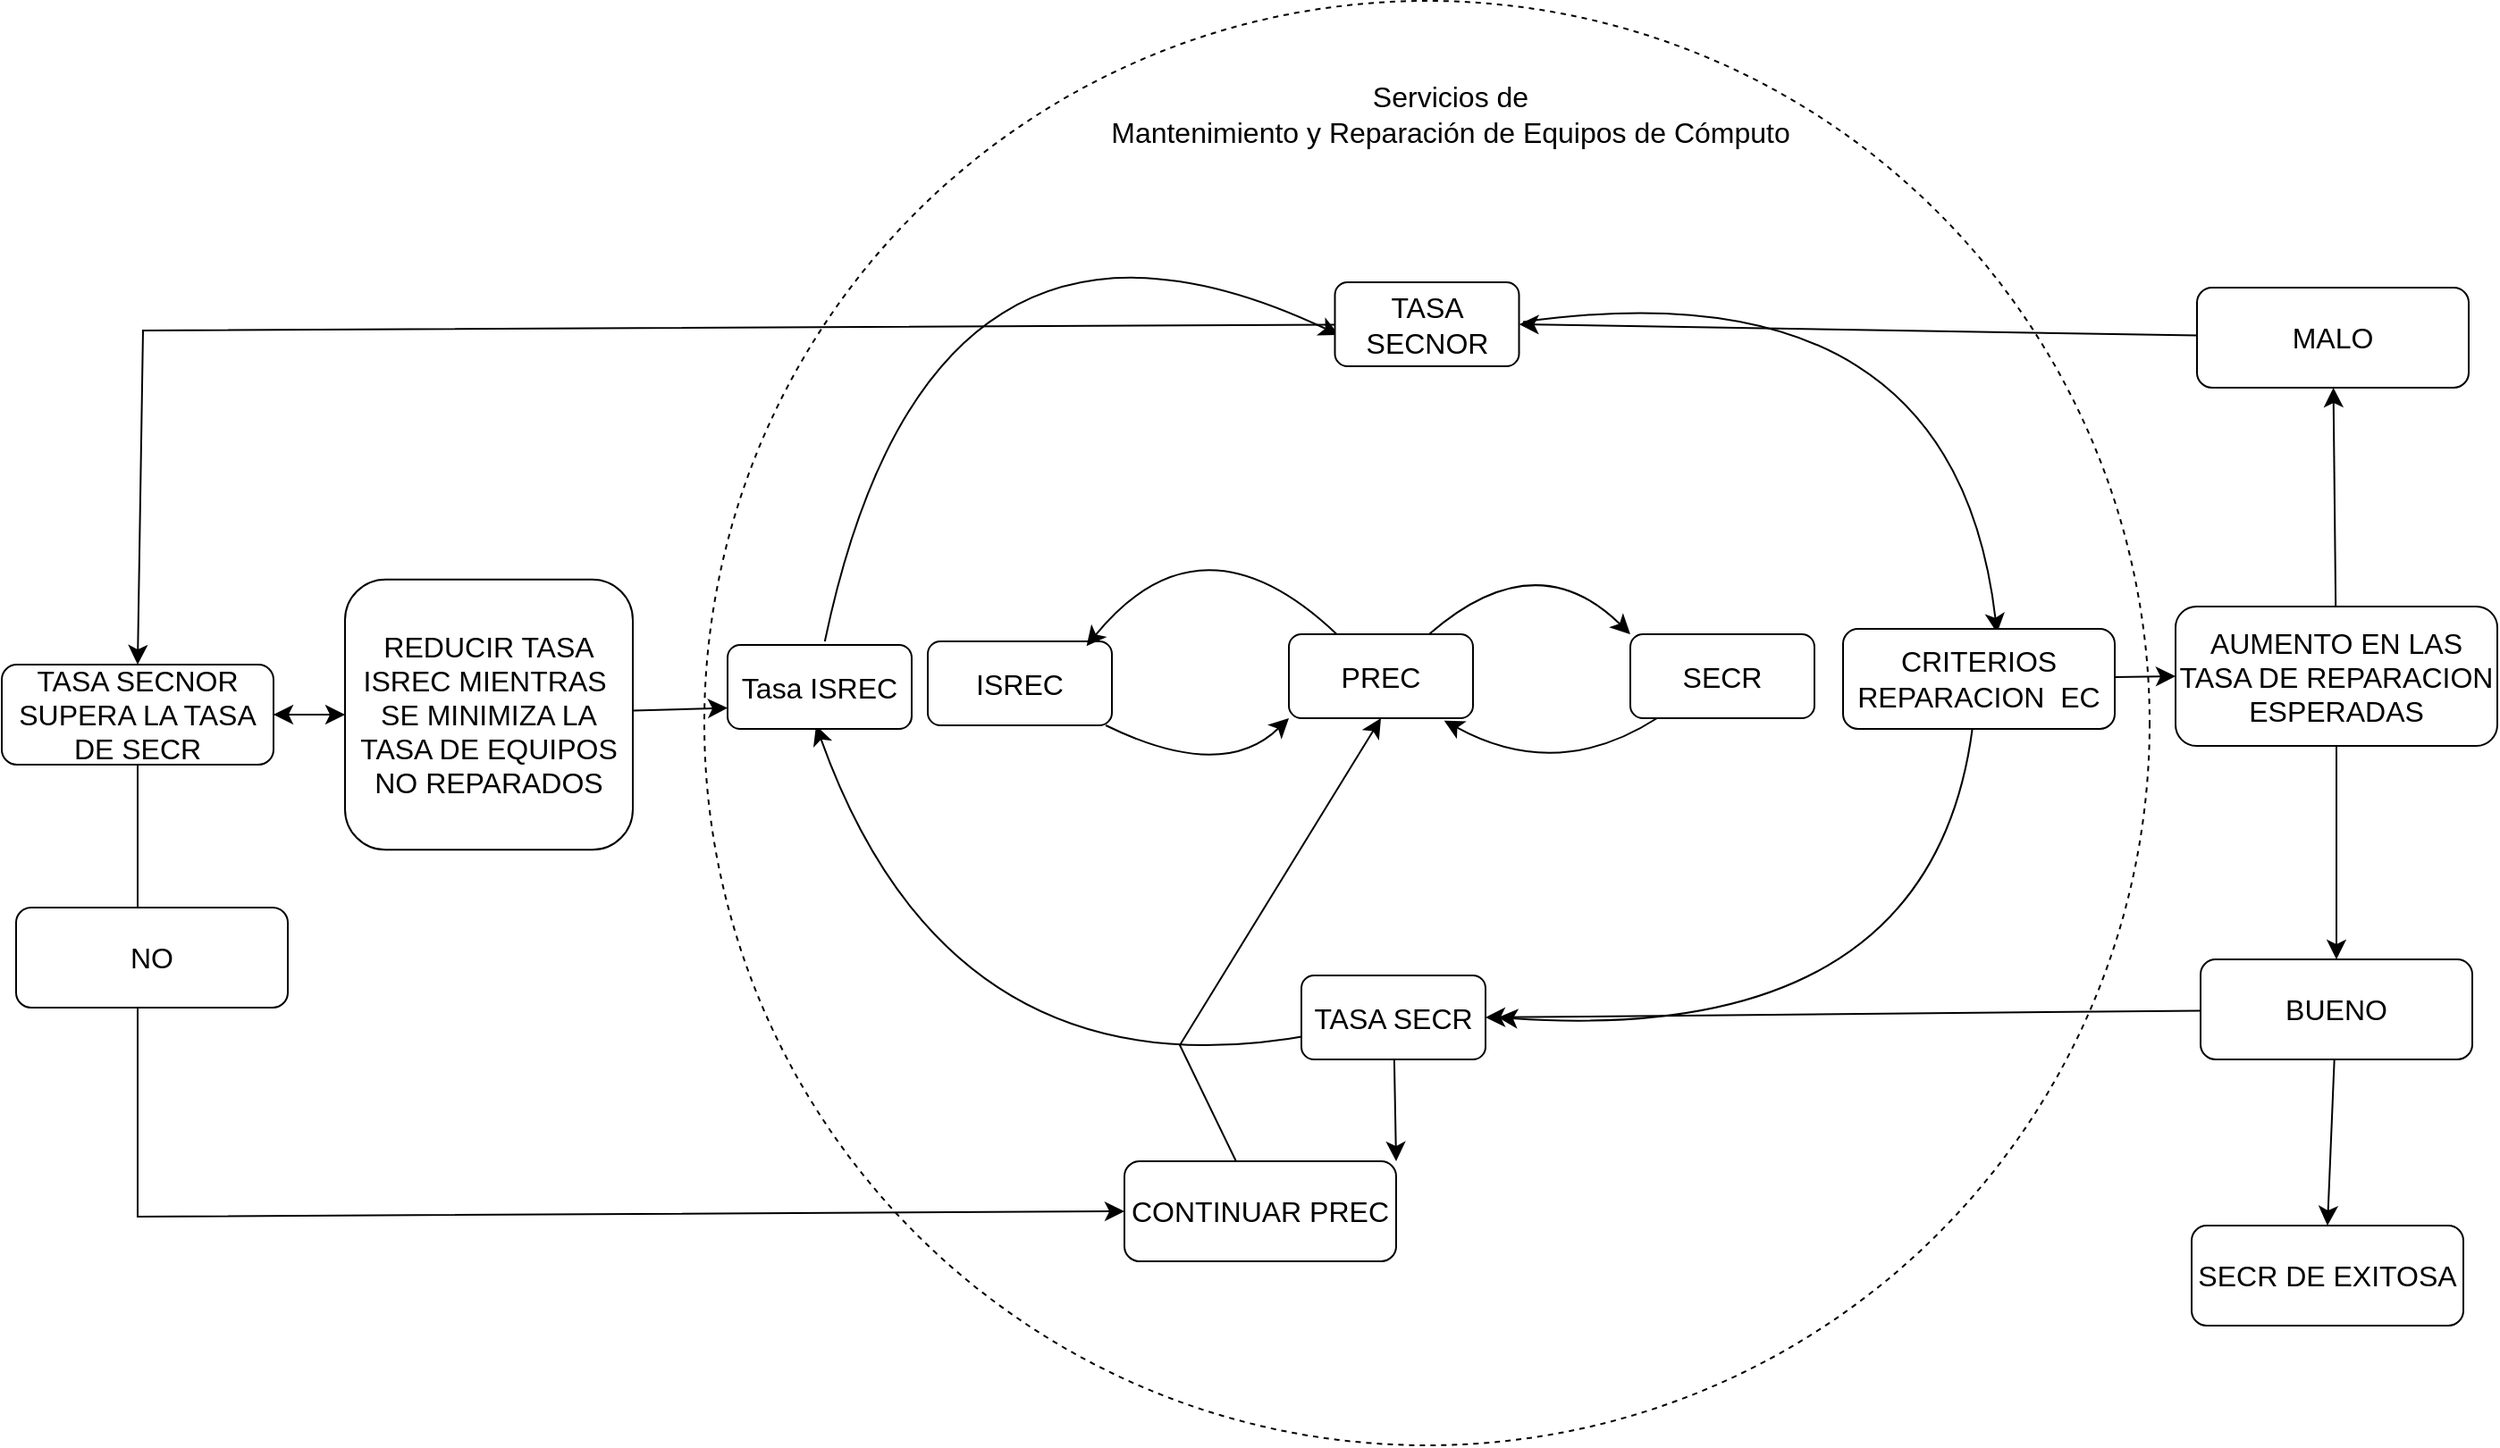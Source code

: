 <mxfile version="21.7.2" type="github" pages="2">
  <diagram name="Página-1" id="r3wywVz4yK5JfZALr3Rn">
    <mxGraphModel dx="2046" dy="1133" grid="0" gridSize="10" guides="1" tooltips="1" connect="1" arrows="1" fold="1" page="0" pageScale="1" pageWidth="827" pageHeight="1169" math="0" shadow="0">
      <root>
        <mxCell id="0" />
        <mxCell id="1" parent="0" />
        <mxCell id="5pueT0lu1OVvBLg2bh8u-1" value="" style="ellipse;whiteSpace=wrap;html=1;aspect=fixed;fontSize=16;dashed=1;" vertex="1" parent="1">
          <mxGeometry x="-285" y="-42.5" width="808.5" height="808.5" as="geometry" />
        </mxCell>
        <mxCell id="5pueT0lu1OVvBLg2bh8u-6" style="edgeStyle=none;curved=1;rounded=0;orthogonalLoop=1;jettySize=auto;html=1;entryX=0;entryY=1;entryDx=0;entryDy=0;fontSize=12;startSize=8;endSize=8;" edge="1" parent="1" source="5pueT0lu1OVvBLg2bh8u-2" target="5pueT0lu1OVvBLg2bh8u-4">
          <mxGeometry relative="1" as="geometry">
            <Array as="points">
              <mxPoint x="5" y="395" />
            </Array>
          </mxGeometry>
        </mxCell>
        <mxCell id="5pueT0lu1OVvBLg2bh8u-2" value="ISREC" style="rounded=1;whiteSpace=wrap;html=1;fontSize=16;" vertex="1" parent="1">
          <mxGeometry x="-160" y="316" width="103" height="47" as="geometry" />
        </mxCell>
        <mxCell id="5pueT0lu1OVvBLg2bh8u-8" style="edgeStyle=none;curved=1;rounded=0;orthogonalLoop=1;jettySize=auto;html=1;entryX=0.843;entryY=1.028;entryDx=0;entryDy=0;entryPerimeter=0;fontSize=12;startSize=8;endSize=8;" edge="1" parent="1" source="5pueT0lu1OVvBLg2bh8u-3" target="5pueT0lu1OVvBLg2bh8u-4">
          <mxGeometry relative="1" as="geometry">
            <Array as="points">
              <mxPoint x="192" y="395" />
            </Array>
          </mxGeometry>
        </mxCell>
        <mxCell id="5pueT0lu1OVvBLg2bh8u-3" value="SECR" style="rounded=1;whiteSpace=wrap;html=1;fontSize=16;" vertex="1" parent="1">
          <mxGeometry x="233" y="312" width="103" height="47" as="geometry" />
        </mxCell>
        <mxCell id="5pueT0lu1OVvBLg2bh8u-5" style="edgeStyle=none;curved=1;rounded=0;orthogonalLoop=1;jettySize=auto;html=1;entryX=0.862;entryY=0.057;entryDx=0;entryDy=0;entryPerimeter=0;fontSize=12;startSize=8;endSize=8;" edge="1" parent="1" source="5pueT0lu1OVvBLg2bh8u-4" target="5pueT0lu1OVvBLg2bh8u-2">
          <mxGeometry relative="1" as="geometry">
            <Array as="points">
              <mxPoint x="-7" y="240" />
            </Array>
          </mxGeometry>
        </mxCell>
        <mxCell id="5pueT0lu1OVvBLg2bh8u-7" style="edgeStyle=none;curved=1;rounded=0;orthogonalLoop=1;jettySize=auto;html=1;entryX=0;entryY=0;entryDx=0;entryDy=0;fontSize=12;startSize=8;endSize=8;" edge="1" parent="1" source="5pueT0lu1OVvBLg2bh8u-4" target="5pueT0lu1OVvBLg2bh8u-3">
          <mxGeometry relative="1" as="geometry">
            <Array as="points">
              <mxPoint x="180" y="260" />
            </Array>
          </mxGeometry>
        </mxCell>
        <mxCell id="5pueT0lu1OVvBLg2bh8u-4" value="PREC" style="rounded=1;whiteSpace=wrap;html=1;fontSize=16;" vertex="1" parent="1">
          <mxGeometry x="42" y="312" width="103" height="47" as="geometry" />
        </mxCell>
        <mxCell id="JMTsrlxDNgS4ko7KC8qy-6" style="edgeStyle=none;curved=1;rounded=0;orthogonalLoop=1;jettySize=auto;html=1;entryX=0;entryY=0.5;entryDx=0;entryDy=0;fontSize=12;startSize=8;endSize=8;" edge="1" parent="1">
          <mxGeometry relative="1" as="geometry">
            <mxPoint x="-217.583" y="316" as="sourcePoint" />
            <mxPoint x="70" y="144.5" as="targetPoint" />
            <Array as="points">
              <mxPoint x="-159" y="36" />
            </Array>
          </mxGeometry>
        </mxCell>
        <mxCell id="JMTsrlxDNgS4ko7KC8qy-7" style="edgeStyle=none;curved=1;rounded=0;orthogonalLoop=1;jettySize=auto;html=1;entryX=0.567;entryY=0.041;entryDx=0;entryDy=0;entryPerimeter=0;fontSize=12;startSize=8;endSize=8;" edge="1" parent="1" target="JMTsrlxDNgS4ko7KC8qy-3">
          <mxGeometry relative="1" as="geometry">
            <mxPoint x="173" y="137.193" as="sourcePoint" />
            <Array as="points">
              <mxPoint x="414" y="103" />
            </Array>
          </mxGeometry>
        </mxCell>
        <mxCell id="JMTsrlxDNgS4ko7KC8qy-10" style="edgeStyle=none;orthogonalLoop=1;jettySize=auto;html=1;entryX=0.5;entryY=1;entryDx=0;entryDy=0;fontSize=12;startSize=8;endSize=8;curved=1;" edge="1" parent="1">
          <mxGeometry relative="1" as="geometry">
            <mxPoint x="56" y="536.112" as="sourcePoint" />
            <mxPoint x="-222.5" y="363" as="targetPoint" />
            <Array as="points">
              <mxPoint x="-147" y="574" />
            </Array>
          </mxGeometry>
        </mxCell>
        <mxCell id="JMTsrlxDNgS4ko7KC8qy-9" style="edgeStyle=none;curved=1;rounded=0;orthogonalLoop=1;jettySize=auto;html=1;entryX=1;entryY=0.5;entryDx=0;entryDy=0;fontSize=12;startSize=8;endSize=8;" edge="1" parent="1" source="JMTsrlxDNgS4ko7KC8qy-3">
          <mxGeometry relative="1" as="geometry">
            <mxPoint x="159" y="526.5" as="targetPoint" />
            <Array as="points">
              <mxPoint x="401" y="543" />
            </Array>
          </mxGeometry>
        </mxCell>
        <mxCell id="JMTsrlxDNgS4ko7KC8qy-34" style="edgeStyle=none;curved=1;rounded=0;orthogonalLoop=1;jettySize=auto;html=1;entryX=0;entryY=0.5;entryDx=0;entryDy=0;fontSize=12;startSize=8;endSize=8;" edge="1" parent="1" source="JMTsrlxDNgS4ko7KC8qy-3" target="JMTsrlxDNgS4ko7KC8qy-16">
          <mxGeometry relative="1" as="geometry" />
        </mxCell>
        <mxCell id="JMTsrlxDNgS4ko7KC8qy-3" value="CRITERIOS REPARACION&amp;nbsp; EC" style="rounded=1;whiteSpace=wrap;html=1;fontSize=16;" vertex="1" parent="1">
          <mxGeometry x="352" y="309" width="152" height="56" as="geometry" />
        </mxCell>
        <mxCell id="JMTsrlxDNgS4ko7KC8qy-5" value="Servicios de &lt;br&gt;Mantenimiento y Reparación de Equipos de Cómputo" style="text;html=1;strokeColor=none;fillColor=none;align=center;verticalAlign=middle;whiteSpace=wrap;rounded=0;fontSize=16;" vertex="1" parent="1">
          <mxGeometry x="-74" y="6" width="412.75" height="30" as="geometry" />
        </mxCell>
        <mxCell id="JMTsrlxDNgS4ko7KC8qy-20" style="edgeStyle=none;rounded=0;orthogonalLoop=1;jettySize=auto;html=1;entryX=0.5;entryY=0;entryDx=0;entryDy=0;fontSize=12;startSize=8;endSize=8;" edge="1" parent="1" source="JMTsrlxDNgS4ko7KC8qy-11" target="JMTsrlxDNgS4ko7KC8qy-18">
          <mxGeometry relative="1" as="geometry">
            <Array as="points">
              <mxPoint x="-599" y="142" />
            </Array>
          </mxGeometry>
        </mxCell>
        <mxCell id="JMTsrlxDNgS4ko7KC8qy-11" value="TASA SECNOR" style="rounded=1;whiteSpace=wrap;html=1;fontSize=16;" vertex="1" parent="1">
          <mxGeometry x="67.75" y="115" width="103" height="47" as="geometry" />
        </mxCell>
        <mxCell id="JMTsrlxDNgS4ko7KC8qy-12" value="Tasa ISREC" style="rounded=1;whiteSpace=wrap;html=1;fontSize=16;" vertex="1" parent="1">
          <mxGeometry x="-272" y="318" width="103" height="47" as="geometry" />
        </mxCell>
        <mxCell id="JMTsrlxDNgS4ko7KC8qy-30" style="edgeStyle=none;curved=1;rounded=0;orthogonalLoop=1;jettySize=auto;html=1;entryX=1;entryY=0;entryDx=0;entryDy=0;fontSize=12;startSize=8;endSize=8;" edge="1" parent="1" source="JMTsrlxDNgS4ko7KC8qy-13" target="JMTsrlxDNgS4ko7KC8qy-23">
          <mxGeometry relative="1" as="geometry" />
        </mxCell>
        <mxCell id="JMTsrlxDNgS4ko7KC8qy-13" value="TASA SECR" style="rounded=1;whiteSpace=wrap;html=1;fontSize=16;" vertex="1" parent="1">
          <mxGeometry x="49" y="503" width="103" height="47" as="geometry" />
        </mxCell>
        <mxCell id="JMTsrlxDNgS4ko7KC8qy-28" style="edgeStyle=none;curved=1;rounded=0;orthogonalLoop=1;jettySize=auto;html=1;entryX=1;entryY=0.5;entryDx=0;entryDy=0;fontSize=12;startSize=8;endSize=8;" edge="1" parent="1" source="JMTsrlxDNgS4ko7KC8qy-14" target="JMTsrlxDNgS4ko7KC8qy-13">
          <mxGeometry relative="1" as="geometry" />
        </mxCell>
        <mxCell id="5Q_ivhckvNKKTWfr3H9B-2" style="edgeStyle=none;curved=1;rounded=0;orthogonalLoop=1;jettySize=auto;html=1;entryX=0.5;entryY=0;entryDx=0;entryDy=0;fontSize=12;startSize=8;endSize=8;" edge="1" parent="1" source="JMTsrlxDNgS4ko7KC8qy-14" target="5Q_ivhckvNKKTWfr3H9B-1">
          <mxGeometry relative="1" as="geometry" />
        </mxCell>
        <mxCell id="JMTsrlxDNgS4ko7KC8qy-14" value="BUENO" style="rounded=1;whiteSpace=wrap;html=1;fontSize=16;" vertex="1" parent="1">
          <mxGeometry x="552" y="494" width="152" height="56" as="geometry" />
        </mxCell>
        <mxCell id="JMTsrlxDNgS4ko7KC8qy-17" style="edgeStyle=none;curved=1;rounded=0;orthogonalLoop=1;jettySize=auto;html=1;entryX=1;entryY=0.5;entryDx=0;entryDy=0;fontSize=12;startSize=8;endSize=8;" edge="1" parent="1" source="JMTsrlxDNgS4ko7KC8qy-15" target="JMTsrlxDNgS4ko7KC8qy-11">
          <mxGeometry relative="1" as="geometry" />
        </mxCell>
        <mxCell id="JMTsrlxDNgS4ko7KC8qy-15" value="MALO" style="rounded=1;whiteSpace=wrap;html=1;fontSize=16;" vertex="1" parent="1">
          <mxGeometry x="550" y="118" width="152" height="56" as="geometry" />
        </mxCell>
        <mxCell id="JMTsrlxDNgS4ko7KC8qy-21" style="edgeStyle=none;curved=1;rounded=0;orthogonalLoop=1;jettySize=auto;html=1;fontSize=12;startSize=8;endSize=8;" edge="1" parent="1" source="JMTsrlxDNgS4ko7KC8qy-16" target="JMTsrlxDNgS4ko7KC8qy-15">
          <mxGeometry relative="1" as="geometry" />
        </mxCell>
        <mxCell id="JMTsrlxDNgS4ko7KC8qy-22" style="edgeStyle=none;curved=1;rounded=0;orthogonalLoop=1;jettySize=auto;html=1;entryX=0.5;entryY=0;entryDx=0;entryDy=0;fontSize=12;startSize=8;endSize=8;" edge="1" parent="1" source="JMTsrlxDNgS4ko7KC8qy-16" target="JMTsrlxDNgS4ko7KC8qy-14">
          <mxGeometry relative="1" as="geometry" />
        </mxCell>
        <mxCell id="JMTsrlxDNgS4ko7KC8qy-16" value="AUMENTO EN LAS TASA DE REPARACION ESPERADAS" style="rounded=1;whiteSpace=wrap;html=1;fontSize=16;" vertex="1" parent="1">
          <mxGeometry x="538" y="296.5" width="180" height="78" as="geometry" />
        </mxCell>
        <mxCell id="JMTsrlxDNgS4ko7KC8qy-25" style="edgeStyle=none;curved=1;rounded=0;orthogonalLoop=1;jettySize=auto;html=1;entryX=0;entryY=0.5;entryDx=0;entryDy=0;fontSize=12;startSize=8;endSize=8;" edge="1" parent="1" source="JMTsrlxDNgS4ko7KC8qy-18" target="JMTsrlxDNgS4ko7KC8qy-24">
          <mxGeometry relative="1" as="geometry" />
        </mxCell>
        <mxCell id="JMTsrlxDNgS4ko7KC8qy-27" style="edgeStyle=none;rounded=0;orthogonalLoop=1;jettySize=auto;html=1;entryX=0;entryY=0.5;entryDx=0;entryDy=0;fontSize=12;startSize=8;endSize=8;" edge="1" parent="1" source="JMTsrlxDNgS4ko7KC8qy-18" target="JMTsrlxDNgS4ko7KC8qy-23">
          <mxGeometry relative="1" as="geometry">
            <Array as="points">
              <mxPoint x="-602" y="638" />
            </Array>
          </mxGeometry>
        </mxCell>
        <mxCell id="JMTsrlxDNgS4ko7KC8qy-18" value="TASA SECNOR SUPERA LA TASA DE SECR" style="rounded=1;whiteSpace=wrap;html=1;fontSize=16;" vertex="1" parent="1">
          <mxGeometry x="-678" y="329" width="152" height="56" as="geometry" />
        </mxCell>
        <mxCell id="JMTsrlxDNgS4ko7KC8qy-31" style="edgeStyle=none;rounded=0;orthogonalLoop=1;jettySize=auto;html=1;entryX=0.5;entryY=1;entryDx=0;entryDy=0;fontSize=12;startSize=8;endSize=8;" edge="1" parent="1" source="JMTsrlxDNgS4ko7KC8qy-23" target="5pueT0lu1OVvBLg2bh8u-4">
          <mxGeometry relative="1" as="geometry">
            <Array as="points">
              <mxPoint x="-19" y="542" />
            </Array>
          </mxGeometry>
        </mxCell>
        <mxCell id="JMTsrlxDNgS4ko7KC8qy-23" value="CONTINUAR PREC" style="rounded=1;whiteSpace=wrap;html=1;fontSize=16;" vertex="1" parent="1">
          <mxGeometry x="-50" y="607" width="152" height="56" as="geometry" />
        </mxCell>
        <mxCell id="JMTsrlxDNgS4ko7KC8qy-26" style="edgeStyle=none;curved=1;rounded=0;orthogonalLoop=1;jettySize=auto;html=1;fontSize=12;startSize=8;endSize=8;" edge="1" parent="1" source="JMTsrlxDNgS4ko7KC8qy-24" target="JMTsrlxDNgS4ko7KC8qy-18">
          <mxGeometry relative="1" as="geometry" />
        </mxCell>
        <mxCell id="JMTsrlxDNgS4ko7KC8qy-32" style="edgeStyle=none;curved=1;rounded=0;orthogonalLoop=1;jettySize=auto;html=1;entryX=0;entryY=0.75;entryDx=0;entryDy=0;fontSize=12;startSize=8;endSize=8;" edge="1" parent="1" source="JMTsrlxDNgS4ko7KC8qy-24" target="JMTsrlxDNgS4ko7KC8qy-12">
          <mxGeometry relative="1" as="geometry" />
        </mxCell>
        <mxCell id="JMTsrlxDNgS4ko7KC8qy-24" value="REDUCIR TASA ISREC MIENTRAS&amp;nbsp; SE MINIMIZA LA TASA DE EQUIPOS NO REPARADOS" style="rounded=1;whiteSpace=wrap;html=1;fontSize=16;" vertex="1" parent="1">
          <mxGeometry x="-486" y="281.38" width="161" height="151.25" as="geometry" />
        </mxCell>
        <mxCell id="JMTsrlxDNgS4ko7KC8qy-33" value="NO" style="rounded=1;whiteSpace=wrap;html=1;fontSize=16;" vertex="1" parent="1">
          <mxGeometry x="-670" y="465" width="152" height="56" as="geometry" />
        </mxCell>
        <mxCell id="5Q_ivhckvNKKTWfr3H9B-1" value="SECR DE EXITOSA&lt;br&gt;" style="rounded=1;whiteSpace=wrap;html=1;fontSize=16;" vertex="1" parent="1">
          <mxGeometry x="547" y="643" width="152" height="56" as="geometry" />
        </mxCell>
      </root>
    </mxGraphModel>
  </diagram>
  <diagram id="GgcA3LdX6pBFMQrKGOwo" name="Página-2">
    <mxGraphModel dx="2144" dy="1026" grid="0" gridSize="10" guides="1" tooltips="1" connect="1" arrows="1" fold="1" page="0" pageScale="1" pageWidth="827" pageHeight="1169" math="0" shadow="0">
      <root>
        <mxCell id="0" />
        <mxCell id="1" parent="0" />
        <mxCell id="HJfNDQcyVH3PU1oXRZtx-26" value="" style="rounded=0;whiteSpace=wrap;html=1;fontSize=16;" vertex="1" parent="1">
          <mxGeometry x="-34" y="137" width="1038" height="410" as="geometry" />
        </mxCell>
        <mxCell id="HJfNDQcyVH3PU1oXRZtx-9" value="PREC" style="rounded=1;whiteSpace=wrap;html=1;fontSize=16;" vertex="1" parent="1">
          <mxGeometry x="295" y="211" width="120" height="60" as="geometry" />
        </mxCell>
        <mxCell id="HJfNDQcyVH3PU1oXRZtx-10" value="SECR" style="rounded=1;whiteSpace=wrap;html=1;fontSize=16;" vertex="1" parent="1">
          <mxGeometry x="526" y="211" width="120" height="60" as="geometry" />
        </mxCell>
        <mxCell id="HJfNDQcyVH3PU1oXRZtx-11" value="Tasa Autorizada&amp;nbsp;ISREC" style="rounded=1;whiteSpace=wrap;html=1;fontSize=16;" vertex="1" parent="1">
          <mxGeometry x="58" y="380" width="155" height="59" as="geometry" />
        </mxCell>
        <mxCell id="HJfNDQcyVH3PU1oXRZtx-12" value="ISREC" style="rounded=1;whiteSpace=wrap;html=1;fontSize=16;" vertex="1" parent="1">
          <mxGeometry x="66" y="209" width="120" height="60" as="geometry" />
        </mxCell>
        <mxCell id="HJfNDQcyVH3PU1oXRZtx-13" value="" style="endArrow=classic;startArrow=classic;html=1;rounded=0;fontSize=12;startSize=8;endSize=8;curved=1;exitX=1;exitY=0.5;exitDx=0;exitDy=0;" edge="1" parent="1" source="HJfNDQcyVH3PU1oXRZtx-12" target="HJfNDQcyVH3PU1oXRZtx-9">
          <mxGeometry width="50" height="50" relative="1" as="geometry">
            <mxPoint x="262" y="194" as="sourcePoint" />
            <mxPoint x="312" y="144" as="targetPoint" />
          </mxGeometry>
        </mxCell>
        <mxCell id="HJfNDQcyVH3PU1oXRZtx-14" value="" style="endArrow=classic;startArrow=classic;html=1;rounded=0;fontSize=12;startSize=8;endSize=8;curved=1;entryX=0;entryY=0.5;entryDx=0;entryDy=0;exitX=1;exitY=0.5;exitDx=0;exitDy=0;" edge="1" parent="1" source="HJfNDQcyVH3PU1oXRZtx-9" target="HJfNDQcyVH3PU1oXRZtx-10">
          <mxGeometry width="50" height="50" relative="1" as="geometry">
            <mxPoint x="440" y="327" as="sourcePoint" />
            <mxPoint x="490" y="277" as="targetPoint" />
          </mxGeometry>
        </mxCell>
        <mxCell id="HJfNDQcyVH3PU1oXRZtx-15" value="Tasa Autorizada SECR" style="rounded=1;whiteSpace=wrap;html=1;fontSize=16;" vertex="1" parent="1">
          <mxGeometry x="508.5" y="371" width="155" height="59" as="geometry" />
        </mxCell>
        <mxCell id="HJfNDQcyVH3PU1oXRZtx-16" value="" style="endArrow=classic;startArrow=classic;html=1;rounded=0;fontSize=12;startSize=8;endSize=8;curved=1;entryX=0.5;entryY=1;entryDx=0;entryDy=0;exitX=0.458;exitY=0.034;exitDx=0;exitDy=0;exitPerimeter=0;" edge="1" parent="1" source="HJfNDQcyVH3PU1oXRZtx-11" target="HJfNDQcyVH3PU1oXRZtx-12">
          <mxGeometry width="50" height="50" relative="1" as="geometry">
            <mxPoint x="111" y="377" as="sourcePoint" />
            <mxPoint x="161" y="327" as="targetPoint" />
          </mxGeometry>
        </mxCell>
        <mxCell id="HJfNDQcyVH3PU1oXRZtx-18" value="" style="endArrow=classic;startArrow=classic;html=1;rounded=0;fontSize=12;startSize=8;endSize=8;curved=1;entryX=0.5;entryY=0;entryDx=0;entryDy=0;exitX=0.5;exitY=1;exitDx=0;exitDy=0;" edge="1" parent="1" source="HJfNDQcyVH3PU1oXRZtx-10" target="HJfNDQcyVH3PU1oXRZtx-15">
          <mxGeometry width="50" height="50" relative="1" as="geometry">
            <mxPoint x="175" y="226" as="sourcePoint" />
            <mxPoint x="225" y="176" as="targetPoint" />
          </mxGeometry>
        </mxCell>
        <mxCell id="HJfNDQcyVH3PU1oXRZtx-20" value="SECNOR" style="rounded=1;whiteSpace=wrap;html=1;fontSize=16;" vertex="1" parent="1">
          <mxGeometry x="778" y="209" width="120" height="60" as="geometry" />
        </mxCell>
        <mxCell id="HJfNDQcyVH3PU1oXRZtx-22" value="" style="endArrow=classic;startArrow=classic;html=1;rounded=0;fontSize=12;startSize=8;endSize=8;curved=1;entryX=0;entryY=0.5;entryDx=0;entryDy=0;exitX=1;exitY=0.5;exitDx=0;exitDy=0;" edge="1" parent="1" source="HJfNDQcyVH3PU1oXRZtx-10" target="HJfNDQcyVH3PU1oXRZtx-20">
          <mxGeometry width="50" height="50" relative="1" as="geometry">
            <mxPoint x="669" y="331" as="sourcePoint" />
            <mxPoint x="719" y="281" as="targetPoint" />
          </mxGeometry>
        </mxCell>
        <mxCell id="HJfNDQcyVH3PU1oXRZtx-24" value="Tasa Autorizada SECNOR" style="rounded=1;whiteSpace=wrap;html=1;fontSize=16;" vertex="1" parent="1">
          <mxGeometry x="760.5" y="368" width="155" height="59" as="geometry" />
        </mxCell>
        <mxCell id="HJfNDQcyVH3PU1oXRZtx-25" value="" style="endArrow=classic;startArrow=classic;html=1;rounded=0;fontSize=12;startSize=8;endSize=8;curved=1;entryX=0.5;entryY=0;entryDx=0;entryDy=0;exitX=0.5;exitY=1;exitDx=0;exitDy=0;" edge="1" parent="1" source="HJfNDQcyVH3PU1oXRZtx-20" target="HJfNDQcyVH3PU1oXRZtx-24">
          <mxGeometry width="50" height="50" relative="1" as="geometry">
            <mxPoint x="937" y="235" as="sourcePoint" />
            <mxPoint x="987" y="185" as="targetPoint" />
          </mxGeometry>
        </mxCell>
      </root>
    </mxGraphModel>
  </diagram>
</mxfile>

